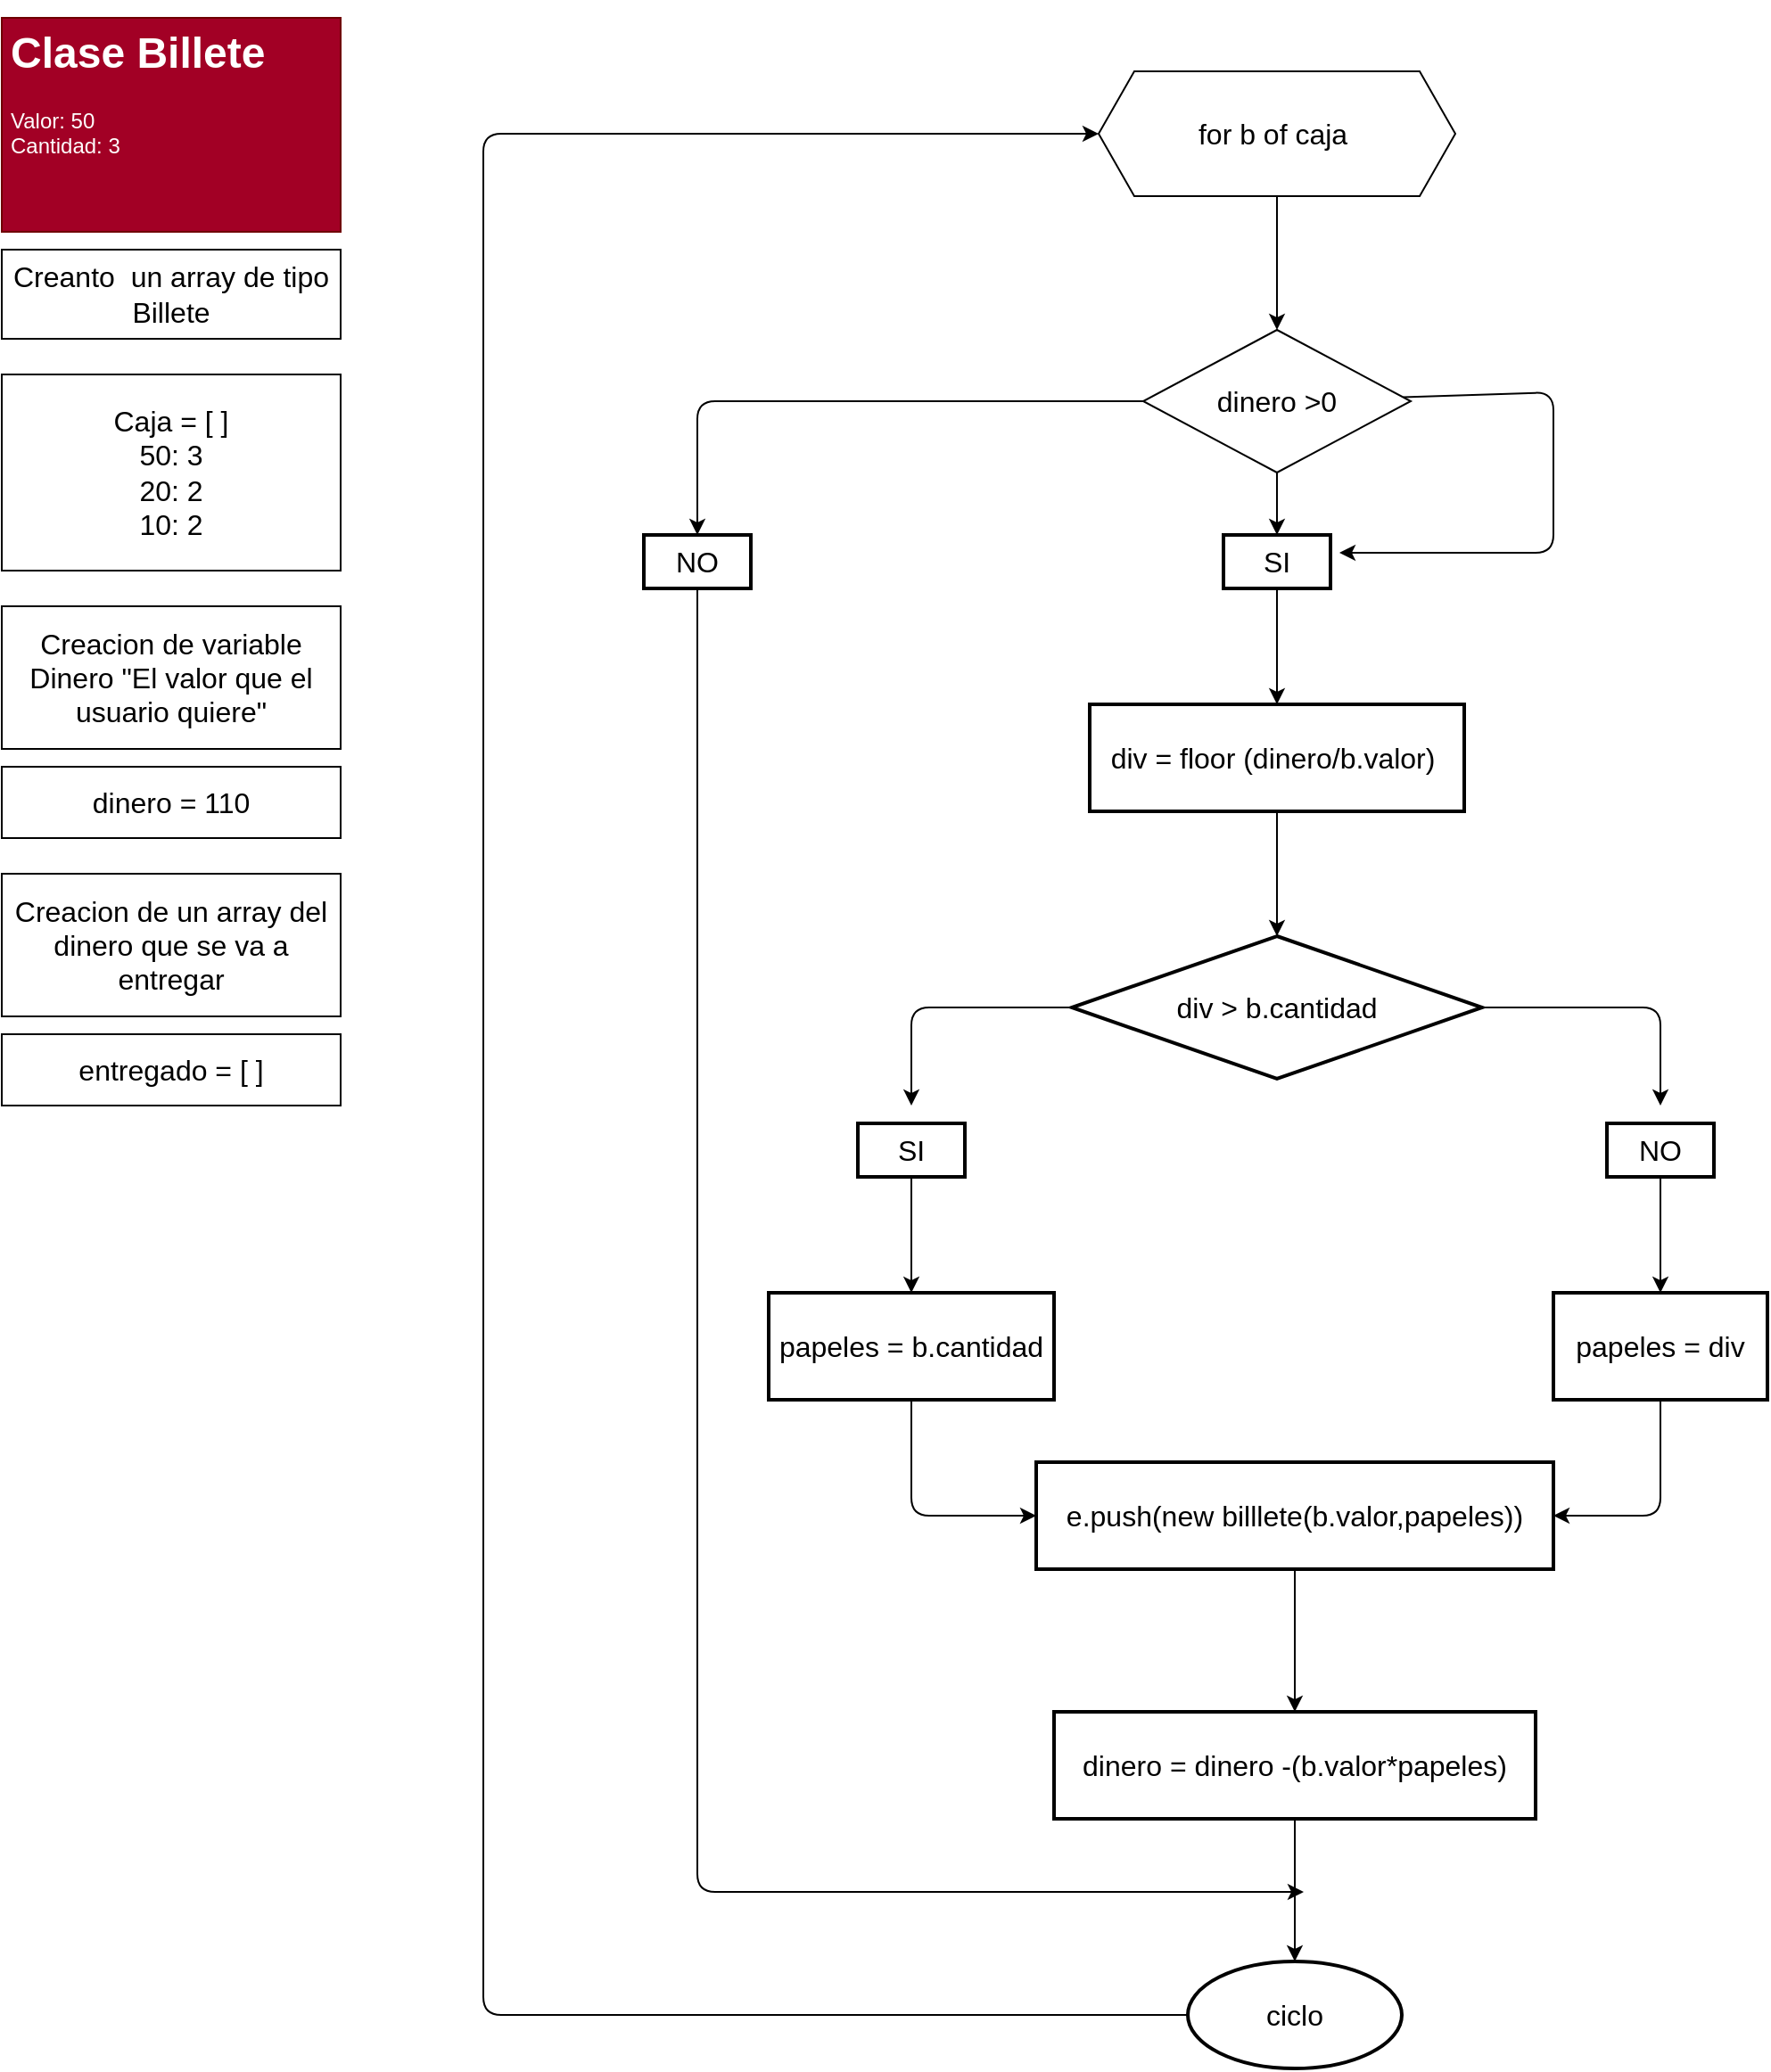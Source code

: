 <mxfile>
    <diagram id="FW_BhHujlwmwR-374dnn" name="Page-1">
        <mxGraphModel dx="854" dy="688" grid="1" gridSize="10" guides="1" tooltips="1" connect="1" arrows="1" fold="1" page="1" pageScale="1" pageWidth="1100" pageHeight="1700" math="0" shadow="0">
            <root>
                <mxCell id="0"/>
                <mxCell id="1" parent="0"/>
                <mxCell id="2" value="&lt;h1&gt;&lt;span&gt;Clase&amp;nbsp;&lt;/span&gt;Billete&lt;/h1&gt;&lt;div&gt;Valor: 50&lt;/div&gt;&lt;div&gt;Cantidad: 3&lt;/div&gt;" style="text;html=1;strokeColor=#6F0000;fillColor=#a20025;spacing=5;spacingTop=-20;whiteSpace=wrap;overflow=hidden;rounded=0;fontColor=#ffffff;" parent="1" vertex="1">
                    <mxGeometry x="10" y="10" width="190" height="120" as="geometry"/>
                </mxCell>
                <mxCell id="5" value="Creanto&amp;nbsp; un array de tipo&lt;br&gt;Billete" style="text;html=1;align=center;verticalAlign=middle;whiteSpace=wrap;rounded=0;fontSize=16;strokeColor=default;" parent="1" vertex="1">
                    <mxGeometry x="10" y="140" width="190" height="50" as="geometry"/>
                </mxCell>
                <mxCell id="7" value="&lt;div&gt;&lt;span&gt;Caja = [ ]&lt;/span&gt;&lt;/div&gt;&lt;div&gt;&lt;span&gt;50: 3&lt;/span&gt;&lt;/div&gt;&lt;div&gt;&lt;span&gt;20: 2&lt;/span&gt;&lt;/div&gt;&lt;div&gt;&lt;span&gt;10: 2&lt;/span&gt;&lt;/div&gt;" style="text;html=1;align=center;verticalAlign=middle;whiteSpace=wrap;rounded=0;fontSize=16;strokeColor=default;" parent="1" vertex="1">
                    <mxGeometry x="10" y="210" width="190" height="110" as="geometry"/>
                </mxCell>
                <mxCell id="8" value="Creacion de variable&lt;br&gt;Dinero &quot;El valor que el usuario quiere&quot;" style="text;html=1;align=center;verticalAlign=middle;whiteSpace=wrap;rounded=0;fontSize=16;strokeColor=default;" parent="1" vertex="1">
                    <mxGeometry x="10" y="340" width="190" height="80" as="geometry"/>
                </mxCell>
                <mxCell id="9" value="&lt;div&gt;dinero = 110&lt;/div&gt;" style="text;html=1;align=center;verticalAlign=middle;whiteSpace=wrap;rounded=0;fontSize=16;strokeColor=default;" parent="1" vertex="1">
                    <mxGeometry x="10" y="430" width="190" height="40" as="geometry"/>
                </mxCell>
                <mxCell id="10" value="Creacion de un array del dinero que se va a entregar" style="text;html=1;align=center;verticalAlign=middle;whiteSpace=wrap;rounded=0;fontSize=16;strokeColor=default;" parent="1" vertex="1">
                    <mxGeometry x="10" y="490" width="190" height="80" as="geometry"/>
                </mxCell>
                <mxCell id="11" value="entregado = [ ]" style="text;html=1;align=center;verticalAlign=middle;whiteSpace=wrap;rounded=0;fontSize=16;strokeColor=default;" parent="1" vertex="1">
                    <mxGeometry x="10" y="580" width="190" height="40" as="geometry"/>
                </mxCell>
                <mxCell id="14" value="" style="edgeStyle=none;html=1;fontSize=16;" parent="1" source="12" target="13" edge="1">
                    <mxGeometry relative="1" as="geometry"/>
                </mxCell>
                <mxCell id="12" value="for b of caja&amp;nbsp;" style="shape=hexagon;perimeter=hexagonPerimeter2;whiteSpace=wrap;html=1;fixedSize=1;fontSize=16;strokeColor=default;" parent="1" vertex="1">
                    <mxGeometry x="625" y="40" width="200" height="70" as="geometry"/>
                </mxCell>
                <mxCell id="15" style="edgeStyle=none;html=1;fontSize=16;" parent="1" source="13" edge="1">
                    <mxGeometry relative="1" as="geometry">
                        <mxPoint x="760" y="310" as="targetPoint"/>
                        <Array as="points">
                            <mxPoint x="880" y="220"/>
                            <mxPoint x="880" y="310"/>
                        </Array>
                    </mxGeometry>
                </mxCell>
                <mxCell id="20" style="edgeStyle=none;html=1;entryX=0.5;entryY=0;entryDx=0;entryDy=0;fontSize=16;" parent="1" source="13" target="16" edge="1">
                    <mxGeometry relative="1" as="geometry"/>
                </mxCell>
                <mxCell id="97" style="edgeStyle=none;html=1;exitX=0;exitY=0.5;exitDx=0;exitDy=0;fontSize=16;entryX=0.5;entryY=0;entryDx=0;entryDy=0;" parent="1" source="13" target="96" edge="1">
                    <mxGeometry relative="1" as="geometry">
                        <mxPoint x="400.0" y="224.941" as="targetPoint"/>
                        <Array as="points">
                            <mxPoint x="400" y="225"/>
                        </Array>
                    </mxGeometry>
                </mxCell>
                <mxCell id="13" value="dinero &amp;gt;0" style="rhombus;whiteSpace=wrap;html=1;fontSize=16;" parent="1" vertex="1">
                    <mxGeometry x="650" y="185" width="150" height="80" as="geometry"/>
                </mxCell>
                <mxCell id="22" value="" style="edgeStyle=none;html=1;fontSize=16;" parent="1" source="16" target="21" edge="1">
                    <mxGeometry relative="1" as="geometry"/>
                </mxCell>
                <mxCell id="16" value="SI" style="text;html=1;align=center;verticalAlign=middle;whiteSpace=wrap;rounded=0;fontSize=16;strokeWidth=2;strokeColor=default;" parent="1" vertex="1">
                    <mxGeometry x="695" y="300" width="60" height="30" as="geometry"/>
                </mxCell>
                <mxCell id="24" value="" style="edgeStyle=none;html=1;fontSize=16;" parent="1" source="21" target="23" edge="1">
                    <mxGeometry relative="1" as="geometry"/>
                </mxCell>
                <mxCell id="21" value="div = floor (dinero/b.valor)&amp;nbsp;" style="whiteSpace=wrap;html=1;fontSize=16;fillColor=none;gradientColor=none;rounded=0;strokeWidth=2;" parent="1" vertex="1">
                    <mxGeometry x="620" y="395" width="210" height="60" as="geometry"/>
                </mxCell>
                <mxCell id="26" value="" style="edgeStyle=none;html=1;fontSize=16;" parent="1" source="23" edge="1">
                    <mxGeometry relative="1" as="geometry">
                        <mxPoint x="940" y="620" as="targetPoint"/>
                        <Array as="points">
                            <mxPoint x="940" y="565"/>
                        </Array>
                    </mxGeometry>
                </mxCell>
                <mxCell id="29" style="edgeStyle=none;html=1;fontSize=16;" parent="1" source="23" edge="1">
                    <mxGeometry relative="1" as="geometry">
                        <mxPoint x="520" y="620" as="targetPoint"/>
                        <Array as="points">
                            <mxPoint x="520" y="565"/>
                        </Array>
                    </mxGeometry>
                </mxCell>
                <mxCell id="23" value="div &amp;gt; b.cantidad" style="rhombus;whiteSpace=wrap;html=1;fontSize=16;fillColor=none;gradientColor=none;rounded=0;strokeWidth=2;" parent="1" vertex="1">
                    <mxGeometry x="610" y="525" width="230" height="80" as="geometry"/>
                </mxCell>
                <mxCell id="85" value="" style="edgeStyle=none;html=1;fontSize=16;" parent="1" source="27" target="84" edge="1">
                    <mxGeometry relative="1" as="geometry"/>
                </mxCell>
                <mxCell id="27" value="NO" style="text;html=1;align=center;verticalAlign=middle;whiteSpace=wrap;rounded=0;fontSize=16;strokeWidth=2;strokeColor=default;" parent="1" vertex="1">
                    <mxGeometry x="910" y="630" width="60" height="30" as="geometry"/>
                </mxCell>
                <mxCell id="83" value="" style="edgeStyle=none;html=1;fontSize=16;" parent="1" source="30" target="82" edge="1">
                    <mxGeometry relative="1" as="geometry"/>
                </mxCell>
                <mxCell id="30" value="SI" style="text;html=1;align=center;verticalAlign=middle;whiteSpace=wrap;rounded=0;fontSize=16;strokeWidth=2;strokeColor=default;" parent="1" vertex="1">
                    <mxGeometry x="490" y="630" width="60" height="30" as="geometry"/>
                </mxCell>
                <mxCell id="88" style="edgeStyle=none;html=1;fontSize=16;entryX=0;entryY=0.5;entryDx=0;entryDy=0;" parent="1" source="82" target="90" edge="1">
                    <mxGeometry relative="1" as="geometry">
                        <mxPoint x="560" y="820" as="targetPoint"/>
                        <Array as="points">
                            <mxPoint x="520" y="850"/>
                        </Array>
                    </mxGeometry>
                </mxCell>
                <mxCell id="82" value="papeles = b.cantidad" style="whiteSpace=wrap;html=1;fontSize=16;fillColor=none;gradientColor=none;rounded=0;strokeWidth=2;" parent="1" vertex="1">
                    <mxGeometry x="440" y="725" width="160" height="60" as="geometry"/>
                </mxCell>
                <mxCell id="89" style="edgeStyle=none;html=1;exitX=0.5;exitY=1;exitDx=0;exitDy=0;fontSize=16;entryX=1;entryY=0.5;entryDx=0;entryDy=0;" parent="1" source="84" target="90" edge="1">
                    <mxGeometry relative="1" as="geometry">
                        <mxPoint x="860" y="820" as="targetPoint"/>
                        <Array as="points">
                            <mxPoint x="940" y="850"/>
                        </Array>
                    </mxGeometry>
                </mxCell>
                <mxCell id="84" value="papeles = div" style="whiteSpace=wrap;html=1;fontSize=16;fillColor=none;gradientColor=none;rounded=0;strokeWidth=2;" parent="1" vertex="1">
                    <mxGeometry x="880" y="725" width="120" height="60" as="geometry"/>
                </mxCell>
                <mxCell id="93" value="" style="edgeStyle=none;html=1;fontSize=16;" parent="1" source="90" target="92" edge="1">
                    <mxGeometry relative="1" as="geometry"/>
                </mxCell>
                <mxCell id="90" value="e.push(new billlete(b.valor,papeles))" style="rounded=0;whiteSpace=wrap;html=1;fontSize=16;strokeColor=default;strokeWidth=2;" parent="1" vertex="1">
                    <mxGeometry x="590" y="820" width="290" height="60" as="geometry"/>
                </mxCell>
                <mxCell id="95" value="" style="edgeStyle=none;html=1;fontSize=16;" parent="1" source="92" target="94" edge="1">
                    <mxGeometry relative="1" as="geometry"/>
                </mxCell>
                <mxCell id="92" value="dinero = dinero -(b.valor*papeles)" style="whiteSpace=wrap;html=1;fontSize=16;rounded=0;strokeWidth=2;" parent="1" vertex="1">
                    <mxGeometry x="600" y="960" width="270" height="60" as="geometry"/>
                </mxCell>
                <mxCell id="99" style="edgeStyle=none;html=1;exitX=0;exitY=0.5;exitDx=0;exitDy=0;entryX=0;entryY=0.5;entryDx=0;entryDy=0;fontSize=16;" edge="1" parent="1" source="94" target="12">
                    <mxGeometry relative="1" as="geometry">
                        <Array as="points">
                            <mxPoint x="280" y="1130"/>
                            <mxPoint x="280" y="580"/>
                            <mxPoint x="280" y="75"/>
                        </Array>
                    </mxGeometry>
                </mxCell>
                <mxCell id="94" value="ciclo" style="ellipse;whiteSpace=wrap;html=1;fontSize=16;rounded=0;strokeWidth=2;" parent="1" vertex="1">
                    <mxGeometry x="675" y="1100" width="120" height="60" as="geometry"/>
                </mxCell>
                <mxCell id="98" style="edgeStyle=none;html=1;exitX=0.5;exitY=1;exitDx=0;exitDy=0;fontSize=16;" edge="1" parent="1" source="96">
                    <mxGeometry relative="1" as="geometry">
                        <mxPoint x="740" y="1061" as="targetPoint"/>
                        <Array as="points">
                            <mxPoint x="400" y="1061"/>
                        </Array>
                    </mxGeometry>
                </mxCell>
                <mxCell id="96" value="NO" style="text;html=1;align=center;verticalAlign=middle;whiteSpace=wrap;rounded=0;fontSize=16;strokeWidth=2;strokeColor=default;" parent="1" vertex="1">
                    <mxGeometry x="370" y="300" width="60" height="30" as="geometry"/>
                </mxCell>
            </root>
        </mxGraphModel>
    </diagram>
</mxfile>